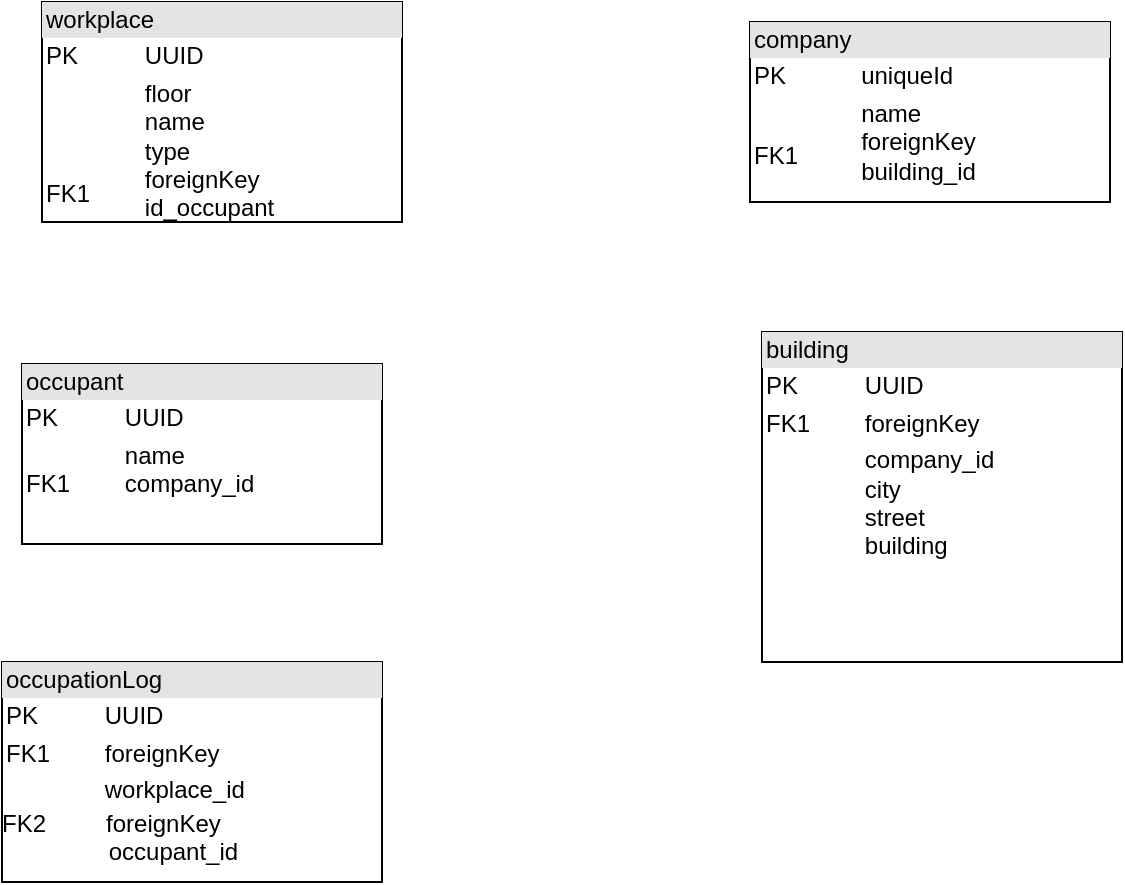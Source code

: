<mxfile version="11.2.1" type="github" pages="1"><diagram name="Page-1" id="efa7a0a1-bf9b-a30e-e6df-94a7791c09e9"><mxGraphModel dx="1422" dy="796" grid="1" gridSize="10" guides="1" tooltips="1" connect="1" arrows="1" fold="1" page="1" pageScale="1" pageWidth="826" pageHeight="1169" background="#ffffff" math="0" shadow="0"><root><mxCell id="0"/><mxCell id="1" parent="0"/><mxCell id="v-_aELSgrAsVjUk6E0nn-114" value="&lt;div style=&quot;box-sizing: border-box ; width: 100% ; background: #e4e4e4 ; padding: 2px&quot;&gt;workplace&lt;/div&gt;&lt;table style=&quot;width: 100% ; font-size: 1em&quot; cellpadding=&quot;2&quot; cellspacing=&quot;0&quot;&gt;&lt;tbody&gt;&lt;tr&gt;&lt;td&gt;PK&lt;/td&gt;&lt;td&gt;UUID&lt;/td&gt;&lt;/tr&gt;&lt;tr&gt;&lt;td&gt;&lt;br&gt;&lt;br&gt;&lt;br&gt;FK1&lt;/td&gt;&lt;td&gt;floor&lt;br&gt;name&lt;br&gt;type&lt;br&gt;foreignKey&lt;br&gt;id_occupant&lt;/td&gt;&lt;/tr&gt;&lt;/tbody&gt;&lt;/table&gt;" style="verticalAlign=top;align=left;overflow=fill;html=1;" vertex="1" parent="1"><mxGeometry x="120" y="70" width="180" height="110" as="geometry"/></mxCell><mxCell id="v-_aELSgrAsVjUk6E0nn-115" value="Text" style="text;html=1;resizable=0;points=[];autosize=1;align=left;verticalAlign=top;spacingTop=-4;" vertex="1" parent="1"><mxGeometry x="524" y="370" width="40" height="20" as="geometry"/></mxCell><mxCell id="v-_aELSgrAsVjUk6E0nn-116" value="&lt;div style=&quot;box-sizing: border-box ; width: 100% ; background: #e4e4e4 ; padding: 2px&quot;&gt;occupationLog&lt;/div&gt;&lt;table style=&quot;width: 100% ; font-size: 1em&quot; cellpadding=&quot;2&quot; cellspacing=&quot;0&quot;&gt;&lt;tbody&gt;&lt;tr&gt;&lt;td&gt;PK&lt;/td&gt;&lt;td&gt;UUID&lt;/td&gt;&lt;/tr&gt;&lt;tr&gt;&lt;td&gt;FK1&lt;/td&gt;&lt;td&gt;foreignKey&lt;/td&gt;&lt;/tr&gt;&lt;tr&gt;&lt;td&gt;&lt;/td&gt;&lt;td&gt;workplace_id&lt;br&gt;&lt;/td&gt;&lt;/tr&gt;&lt;/tbody&gt;&lt;/table&gt;FK2&amp;nbsp; &amp;nbsp; &amp;nbsp; &amp;nbsp; &amp;nbsp;foreignKey&lt;br&gt;&amp;nbsp; &amp;nbsp; &amp;nbsp; &amp;nbsp; &amp;nbsp; &amp;nbsp; &amp;nbsp; &amp;nbsp; occupant_id" style="verticalAlign=top;align=left;overflow=fill;html=1;" vertex="1" parent="1"><mxGeometry x="100" y="400" width="190" height="110" as="geometry"/></mxCell><mxCell id="v-_aELSgrAsVjUk6E0nn-117" value="&lt;div style=&quot;box-sizing: border-box ; width: 100% ; background: #e4e4e4 ; padding: 2px&quot;&gt;company&lt;/div&gt;&lt;table style=&quot;width: 100% ; font-size: 1em&quot; cellpadding=&quot;2&quot; cellspacing=&quot;0&quot;&gt;&lt;tbody&gt;&lt;tr&gt;&lt;td&gt;PK&lt;/td&gt;&lt;td&gt;uniqueId&lt;/td&gt;&lt;/tr&gt;&lt;tr&gt;&lt;td&gt;&lt;br&gt;FK1&lt;/td&gt;&lt;td&gt;name&lt;br&gt;foreignKey&lt;br&gt;building_id&lt;/td&gt;&lt;/tr&gt;&lt;/tbody&gt;&lt;/table&gt;" style="verticalAlign=top;align=left;overflow=fill;html=1;" vertex="1" parent="1"><mxGeometry x="474" y="80" width="180" height="90" as="geometry"/></mxCell><mxCell id="v-_aELSgrAsVjUk6E0nn-118" value="&lt;div style=&quot;box-sizing: border-box ; width: 100% ; background: #e4e4e4 ; padding: 2px&quot;&gt;occupant&lt;/div&gt;&lt;table style=&quot;width: 100% ; font-size: 1em&quot; cellpadding=&quot;2&quot; cellspacing=&quot;0&quot;&gt;&lt;tbody&gt;&lt;tr&gt;&lt;td&gt;PK&lt;/td&gt;&lt;td&gt;UUID&lt;/td&gt;&lt;/tr&gt;&lt;tr&gt;&lt;td&gt;&lt;br&gt;FK1&lt;/td&gt;&lt;td&gt;name&lt;br&gt;company_id&lt;br&gt;&lt;/td&gt;&lt;/tr&gt;&lt;/tbody&gt;&lt;/table&gt;" style="verticalAlign=top;align=left;overflow=fill;html=1;" vertex="1" parent="1"><mxGeometry x="110" y="251" width="180" height="90" as="geometry"/></mxCell><mxCell id="v-_aELSgrAsVjUk6E0nn-119" value="&lt;div style=&quot;box-sizing: border-box ; width: 100% ; background: #e4e4e4 ; padding: 2px&quot;&gt;building&lt;/div&gt;&lt;table style=&quot;width: 100% ; font-size: 1em&quot; cellpadding=&quot;2&quot; cellspacing=&quot;0&quot;&gt;&lt;tbody&gt;&lt;tr&gt;&lt;td&gt;PK&lt;/td&gt;&lt;td&gt;UUID&lt;/td&gt;&lt;/tr&gt;&lt;tr&gt;&lt;td&gt;FK1&lt;/td&gt;&lt;td&gt;foreignKey&lt;/td&gt;&lt;/tr&gt;&lt;tr&gt;&lt;td&gt;&lt;br&gt;&lt;br&gt;&lt;/td&gt;&lt;td&gt;company_id&lt;br&gt;city&lt;br&gt;street&lt;br&gt;building&lt;/td&gt;&lt;/tr&gt;&lt;/tbody&gt;&lt;/table&gt;" style="verticalAlign=top;align=left;overflow=fill;html=1;" vertex="1" parent="1"><mxGeometry x="480" y="235" width="180" height="165" as="geometry"/></mxCell></root></mxGraphModel></diagram></mxfile>